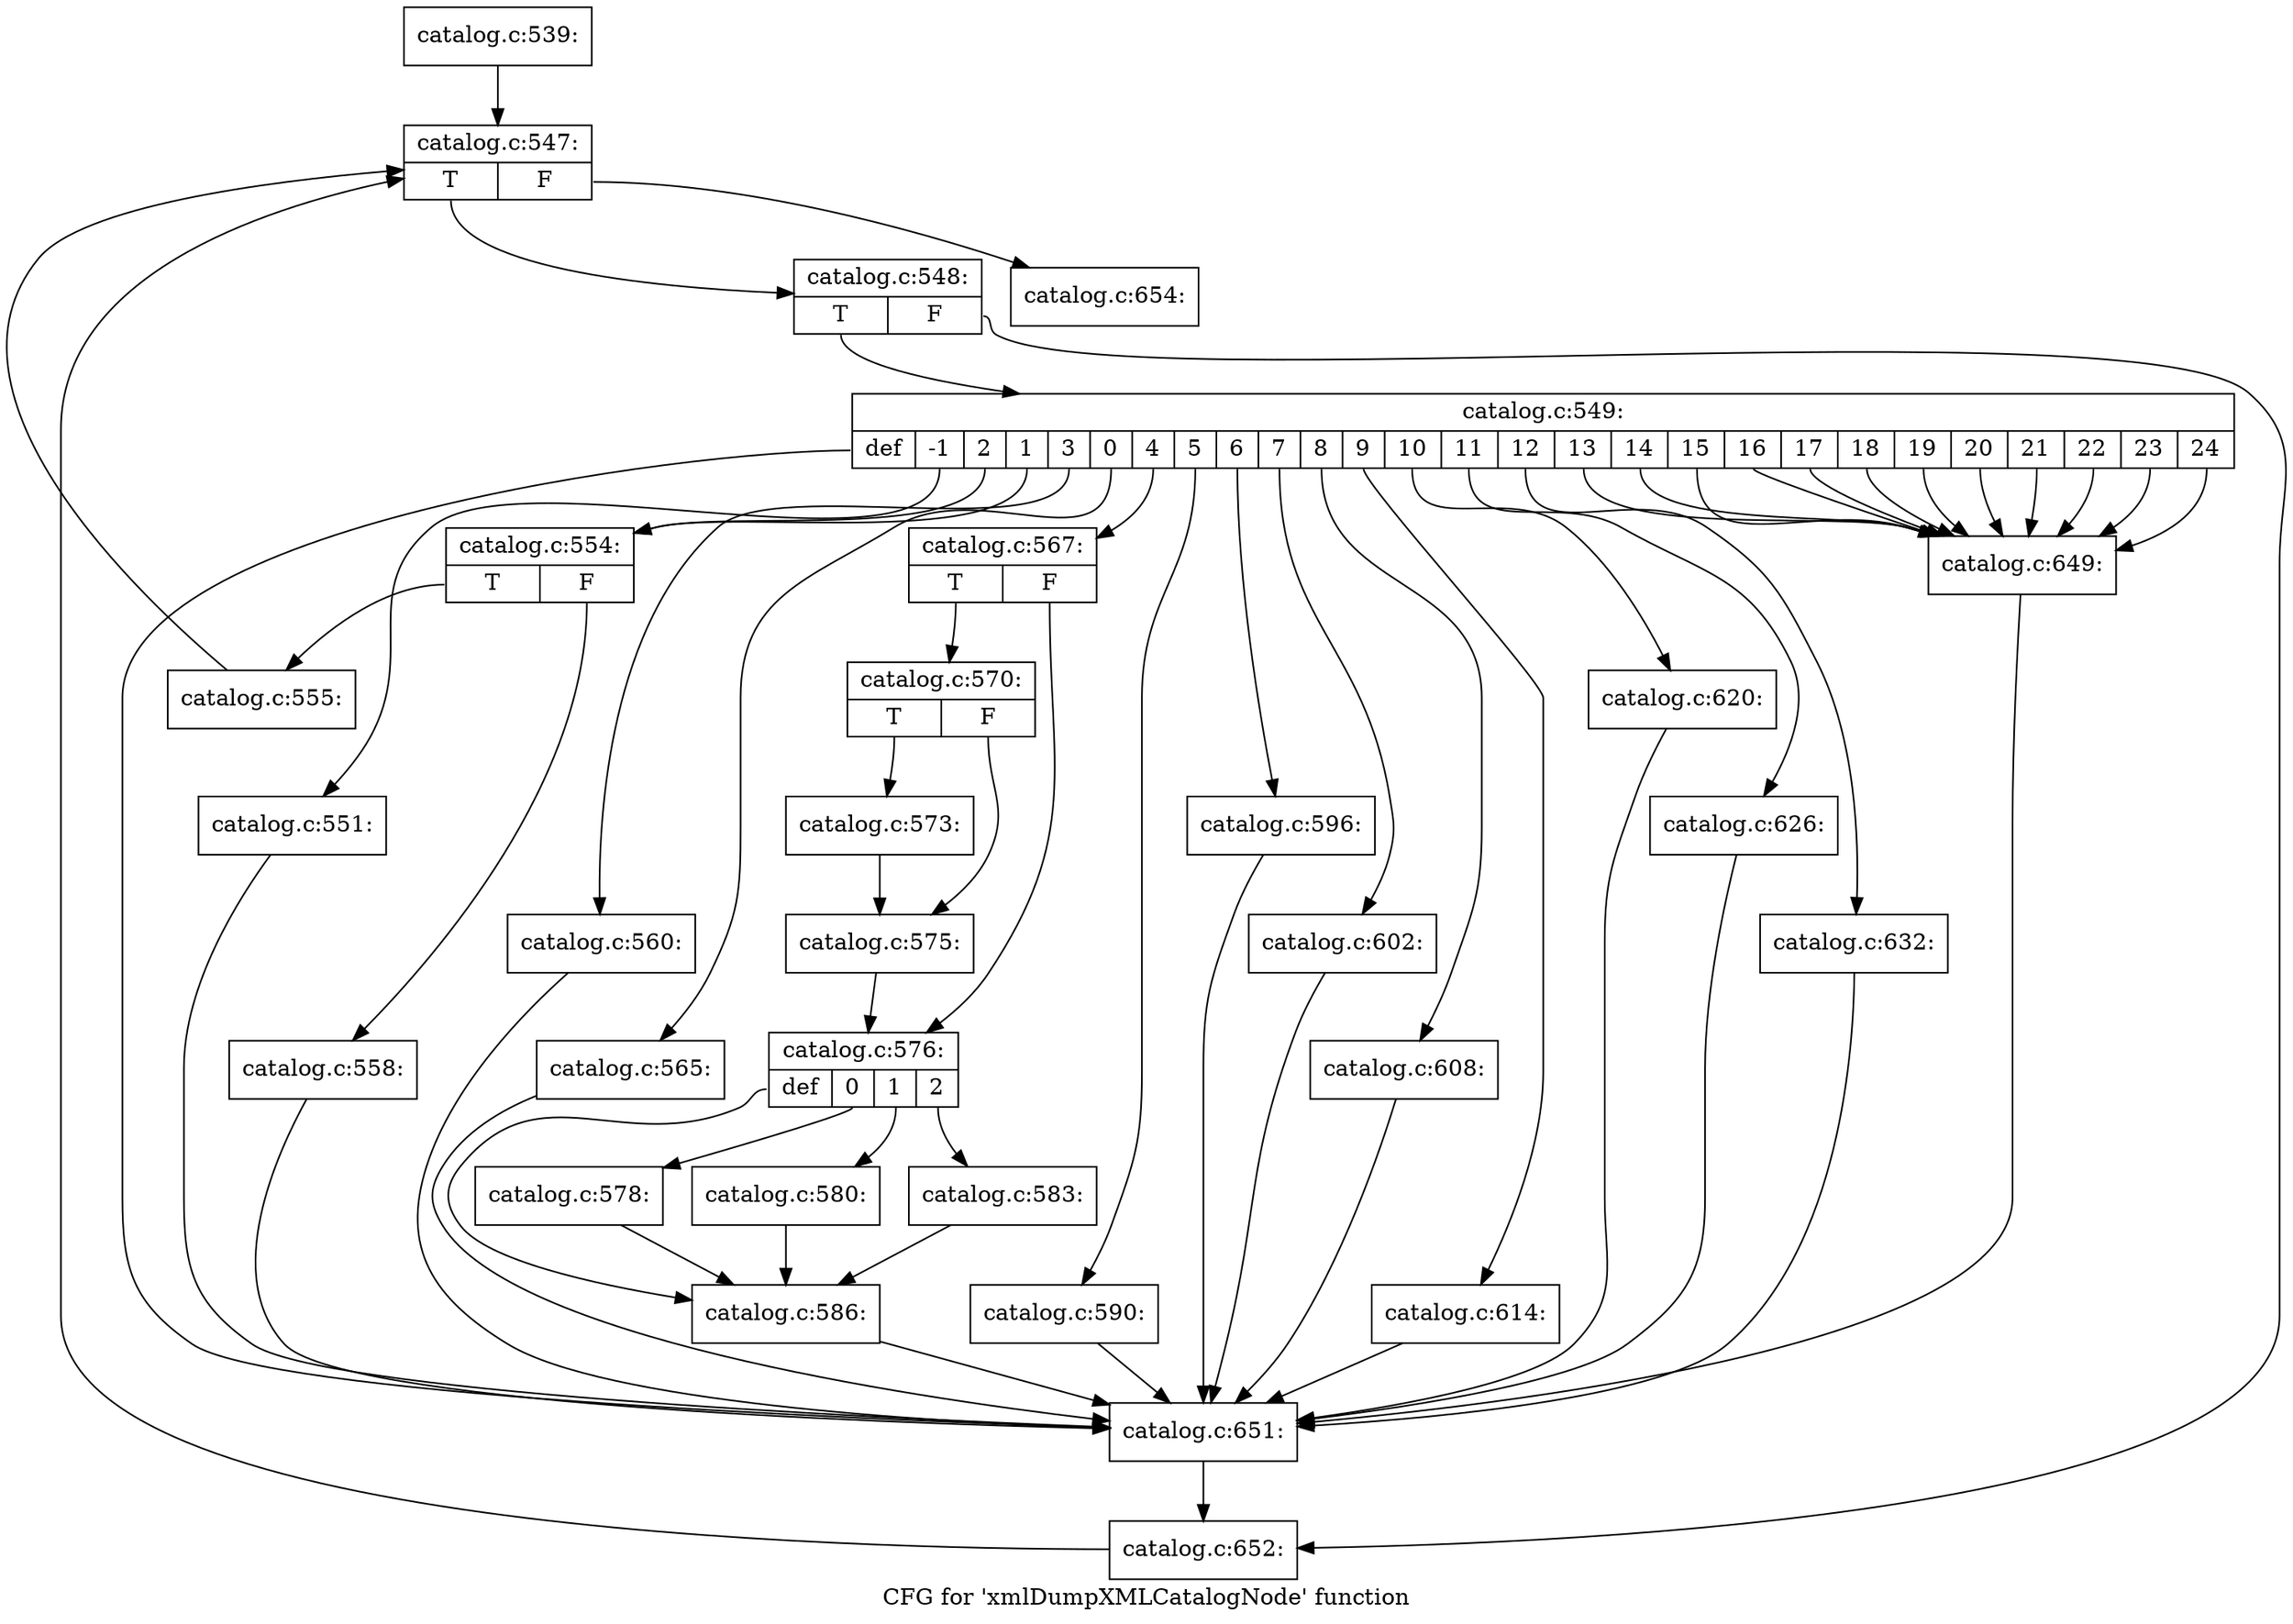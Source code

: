 digraph "CFG for 'xmlDumpXMLCatalogNode' function" {
	label="CFG for 'xmlDumpXMLCatalogNode' function";

	Node0x3aa0920 [shape=record,label="{catalog.c:539:}"];
	Node0x3aa0920 -> Node0x3aa5410;
	Node0x3aa5410 [shape=record,label="{catalog.c:547:|{<s0>T|<s1>F}}"];
	Node0x3aa5410:s0 -> Node0x3aa5820;
	Node0x3aa5410:s1 -> Node0x3aa5650;
	Node0x3aa5820 [shape=record,label="{catalog.c:548:|{<s0>T|<s1>F}}"];
	Node0x3aa5820:s0 -> Node0x3aa59e0;
	Node0x3aa5820:s1 -> Node0x3aa5a30;
	Node0x3aa59e0 [shape=record,label="{catalog.c:549:|{<s0>def|<s1>-1|<s2>2|<s3>1|<s4>3|<s5>0|<s6>4|<s7>5|<s8>6|<s9>7|<s10>8|<s11>9|<s12>10|<s13>11|<s14>12|<s15>13|<s16>14|<s17>15|<s18>16|<s19>17|<s20>18|<s21>19|<s22>20|<s23>21|<s24>22|<s25>23|<s26>24}}"];
	Node0x3aa59e0:s0 -> Node0x3aa5e30;
	Node0x3aa59e0:s1 -> Node0x3aa6320;
	Node0x3aa59e0:s2 -> Node0x3aa6400;
	Node0x3aa59e0:s3 -> Node0x3aa6400;
	Node0x3aa59e0:s4 -> Node0x3aa6cb0;
	Node0x3aa59e0:s5 -> Node0x3aa7ba0;
	Node0x3aa59e0:s6 -> Node0x3aa82e0;
	Node0x3aa59e0:s7 -> Node0x3aaa300;
	Node0x3aa59e0:s8 -> Node0x3aac180;
	Node0x3aa59e0:s9 -> Node0x3aacf20;
	Node0x3aa59e0:s10 -> Node0x3aadcc0;
	Node0x3aa59e0:s11 -> Node0x3aaea60;
	Node0x3aa59e0:s12 -> Node0x3aaf800;
	Node0x3aa59e0:s13 -> Node0x3ab05a0;
	Node0x3aa59e0:s14 -> Node0x3ab1340;
	Node0x3aa59e0:s15 -> Node0x3ab20e0;
	Node0x3aa59e0:s16 -> Node0x3ab20e0;
	Node0x3aa59e0:s17 -> Node0x3ab20e0;
	Node0x3aa59e0:s18 -> Node0x3ab20e0;
	Node0x3aa59e0:s19 -> Node0x3ab20e0;
	Node0x3aa59e0:s20 -> Node0x3ab20e0;
	Node0x3aa59e0:s21 -> Node0x3ab20e0;
	Node0x3aa59e0:s22 -> Node0x3ab20e0;
	Node0x3aa59e0:s23 -> Node0x3ab20e0;
	Node0x3aa59e0:s24 -> Node0x3ab20e0;
	Node0x3aa59e0:s25 -> Node0x3ab20e0;
	Node0x3aa59e0:s26 -> Node0x3ab20e0;
	Node0x3aa6320 [shape=record,label="{catalog.c:551:}"];
	Node0x3aa6320 -> Node0x3aa5e30;
	Node0x3aa6400 [shape=record,label="{catalog.c:554:|{<s0>T|<s1>F}}"];
	Node0x3aa6400:s0 -> Node0x3aa64f0;
	Node0x3aa6400:s1 -> Node0x3aa6540;
	Node0x3aa64f0 [shape=record,label="{catalog.c:555:}"];
	Node0x3aa64f0 -> Node0x3aa5410;
	Node0x3aa6540 [shape=record,label="{catalog.c:558:}"];
	Node0x3aa6540 -> Node0x3aa5e30;
	Node0x3aa6cb0 [shape=record,label="{catalog.c:560:}"];
	Node0x3aa6cb0 -> Node0x3aa5e30;
	Node0x3aa7ba0 [shape=record,label="{catalog.c:565:}"];
	Node0x3aa7ba0 -> Node0x3aa5e30;
	Node0x3aa82e0 [shape=record,label="{catalog.c:567:|{<s0>T|<s1>F}}"];
	Node0x3aa82e0:s0 -> Node0x3aa8910;
	Node0x3aa82e0:s1 -> Node0x3aa8960;
	Node0x3aa8910 [shape=record,label="{catalog.c:570:|{<s0>T|<s1>F}}"];
	Node0x3aa8910:s0 -> Node0x3aa9490;
	Node0x3aa8910:s1 -> Node0x3aa97d0;
	Node0x3aa9490 [shape=record,label="{catalog.c:573:}"];
	Node0x3aa9490 -> Node0x3aa97d0;
	Node0x3aa97d0 [shape=record,label="{catalog.c:575:}"];
	Node0x3aa97d0 -> Node0x3aa8960;
	Node0x3aa8960 [shape=record,label="{catalog.c:576:|{<s0>def|<s1>0|<s2>1|<s3>2}}"];
	Node0x3aa8960:s0 -> Node0x3aa9c70;
	Node0x3aa8960:s1 -> Node0x3aaa5d0;
	Node0x3aa8960:s2 -> Node0x3aaa680;
	Node0x3aa8960:s3 -> Node0x3aaa910;
	Node0x3aaa5d0 [shape=record,label="{catalog.c:578:}"];
	Node0x3aaa5d0 -> Node0x3aa9c70;
	Node0x3aaa680 [shape=record,label="{catalog.c:580:}"];
	Node0x3aaa680 -> Node0x3aa9c70;
	Node0x3aaa910 [shape=record,label="{catalog.c:583:}"];
	Node0x3aaa910 -> Node0x3aa9c70;
	Node0x3aa9c70 [shape=record,label="{catalog.c:586:}"];
	Node0x3aa9c70 -> Node0x3aa5e30;
	Node0x3aaa300 [shape=record,label="{catalog.c:590:}"];
	Node0x3aaa300 -> Node0x3aa5e30;
	Node0x3aac180 [shape=record,label="{catalog.c:596:}"];
	Node0x3aac180 -> Node0x3aa5e30;
	Node0x3aacf20 [shape=record,label="{catalog.c:602:}"];
	Node0x3aacf20 -> Node0x3aa5e30;
	Node0x3aadcc0 [shape=record,label="{catalog.c:608:}"];
	Node0x3aadcc0 -> Node0x3aa5e30;
	Node0x3aaea60 [shape=record,label="{catalog.c:614:}"];
	Node0x3aaea60 -> Node0x3aa5e30;
	Node0x3aaf800 [shape=record,label="{catalog.c:620:}"];
	Node0x3aaf800 -> Node0x3aa5e30;
	Node0x3ab05a0 [shape=record,label="{catalog.c:626:}"];
	Node0x3ab05a0 -> Node0x3aa5e30;
	Node0x3ab1340 [shape=record,label="{catalog.c:632:}"];
	Node0x3ab1340 -> Node0x3aa5e30;
	Node0x3ab20e0 [shape=record,label="{catalog.c:649:}"];
	Node0x3ab20e0 -> Node0x3aa5e30;
	Node0x3aa5e30 [shape=record,label="{catalog.c:651:}"];
	Node0x3aa5e30 -> Node0x3aa5a30;
	Node0x3aa5a30 [shape=record,label="{catalog.c:652:}"];
	Node0x3aa5a30 -> Node0x3aa5410;
	Node0x3aa5650 [shape=record,label="{catalog.c:654:}"];
}
